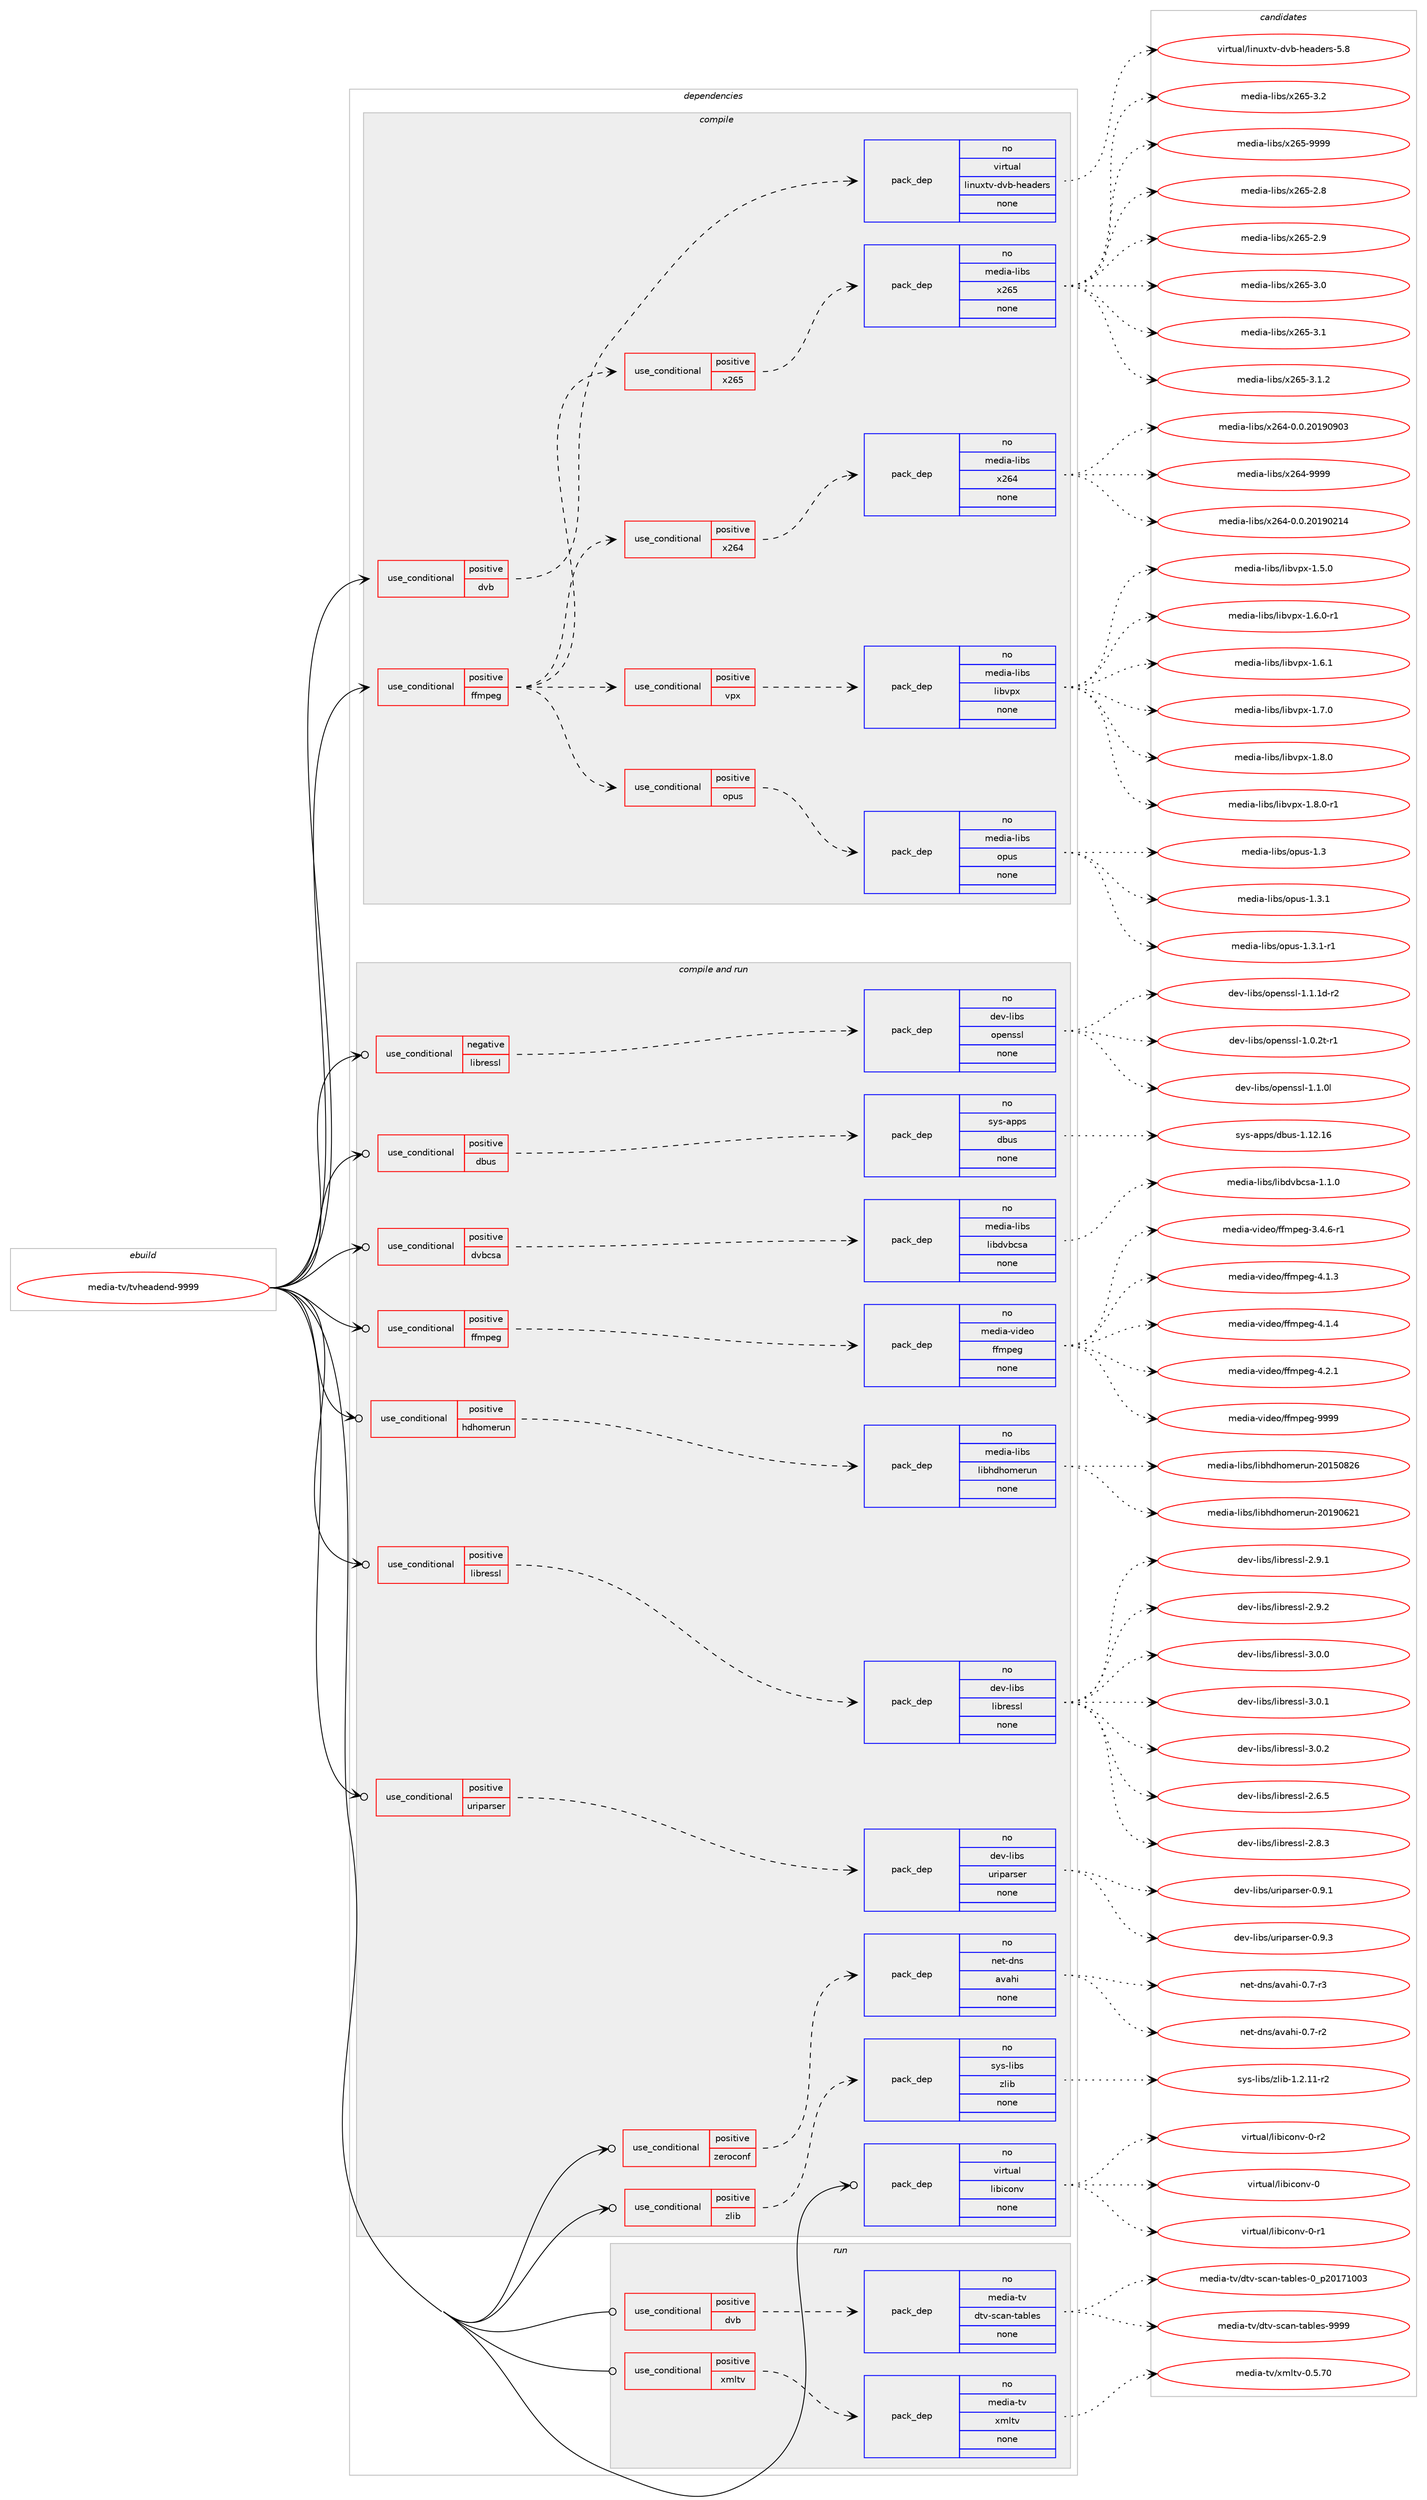 digraph prolog {

# *************
# Graph options
# *************

newrank=true;
concentrate=true;
compound=true;
graph [rankdir=LR,fontname=Helvetica,fontsize=10,ranksep=1.5];#, ranksep=2.5, nodesep=0.2];
edge  [arrowhead=vee];
node  [fontname=Helvetica,fontsize=10];

# **********
# The ebuild
# **********

subgraph cluster_leftcol {
color=gray;
rank=same;
label=<<i>ebuild</i>>;
id [label="media-tv/tvheadend-9999", color=red, width=4, href="../media-tv/tvheadend-9999.svg"];
}

# ****************
# The dependencies
# ****************

subgraph cluster_midcol {
color=gray;
label=<<i>dependencies</i>>;
subgraph cluster_compile {
fillcolor="#eeeeee";
style=filled;
label=<<i>compile</i>>;
subgraph cond195669 {
dependency805538 [label=<<TABLE BORDER="0" CELLBORDER="1" CELLSPACING="0" CELLPADDING="4"><TR><TD ROWSPAN="3" CELLPADDING="10">use_conditional</TD></TR><TR><TD>positive</TD></TR><TR><TD>dvb</TD></TR></TABLE>>, shape=none, color=red];
subgraph pack595801 {
dependency805539 [label=<<TABLE BORDER="0" CELLBORDER="1" CELLSPACING="0" CELLPADDING="4" WIDTH="220"><TR><TD ROWSPAN="6" CELLPADDING="30">pack_dep</TD></TR><TR><TD WIDTH="110">no</TD></TR><TR><TD>virtual</TD></TR><TR><TD>linuxtv-dvb-headers</TD></TR><TR><TD>none</TD></TR><TR><TD></TD></TR></TABLE>>, shape=none, color=blue];
}
dependency805538:e -> dependency805539:w [weight=20,style="dashed",arrowhead="vee"];
}
id:e -> dependency805538:w [weight=20,style="solid",arrowhead="vee"];
subgraph cond195670 {
dependency805540 [label=<<TABLE BORDER="0" CELLBORDER="1" CELLSPACING="0" CELLPADDING="4"><TR><TD ROWSPAN="3" CELLPADDING="10">use_conditional</TD></TR><TR><TD>positive</TD></TR><TR><TD>ffmpeg</TD></TR></TABLE>>, shape=none, color=red];
subgraph cond195671 {
dependency805541 [label=<<TABLE BORDER="0" CELLBORDER="1" CELLSPACING="0" CELLPADDING="4"><TR><TD ROWSPAN="3" CELLPADDING="10">use_conditional</TD></TR><TR><TD>positive</TD></TR><TR><TD>opus</TD></TR></TABLE>>, shape=none, color=red];
subgraph pack595802 {
dependency805542 [label=<<TABLE BORDER="0" CELLBORDER="1" CELLSPACING="0" CELLPADDING="4" WIDTH="220"><TR><TD ROWSPAN="6" CELLPADDING="30">pack_dep</TD></TR><TR><TD WIDTH="110">no</TD></TR><TR><TD>media-libs</TD></TR><TR><TD>opus</TD></TR><TR><TD>none</TD></TR><TR><TD></TD></TR></TABLE>>, shape=none, color=blue];
}
dependency805541:e -> dependency805542:w [weight=20,style="dashed",arrowhead="vee"];
}
dependency805540:e -> dependency805541:w [weight=20,style="dashed",arrowhead="vee"];
subgraph cond195672 {
dependency805543 [label=<<TABLE BORDER="0" CELLBORDER="1" CELLSPACING="0" CELLPADDING="4"><TR><TD ROWSPAN="3" CELLPADDING="10">use_conditional</TD></TR><TR><TD>positive</TD></TR><TR><TD>vpx</TD></TR></TABLE>>, shape=none, color=red];
subgraph pack595803 {
dependency805544 [label=<<TABLE BORDER="0" CELLBORDER="1" CELLSPACING="0" CELLPADDING="4" WIDTH="220"><TR><TD ROWSPAN="6" CELLPADDING="30">pack_dep</TD></TR><TR><TD WIDTH="110">no</TD></TR><TR><TD>media-libs</TD></TR><TR><TD>libvpx</TD></TR><TR><TD>none</TD></TR><TR><TD></TD></TR></TABLE>>, shape=none, color=blue];
}
dependency805543:e -> dependency805544:w [weight=20,style="dashed",arrowhead="vee"];
}
dependency805540:e -> dependency805543:w [weight=20,style="dashed",arrowhead="vee"];
subgraph cond195673 {
dependency805545 [label=<<TABLE BORDER="0" CELLBORDER="1" CELLSPACING="0" CELLPADDING="4"><TR><TD ROWSPAN="3" CELLPADDING="10">use_conditional</TD></TR><TR><TD>positive</TD></TR><TR><TD>x264</TD></TR></TABLE>>, shape=none, color=red];
subgraph pack595804 {
dependency805546 [label=<<TABLE BORDER="0" CELLBORDER="1" CELLSPACING="0" CELLPADDING="4" WIDTH="220"><TR><TD ROWSPAN="6" CELLPADDING="30">pack_dep</TD></TR><TR><TD WIDTH="110">no</TD></TR><TR><TD>media-libs</TD></TR><TR><TD>x264</TD></TR><TR><TD>none</TD></TR><TR><TD></TD></TR></TABLE>>, shape=none, color=blue];
}
dependency805545:e -> dependency805546:w [weight=20,style="dashed",arrowhead="vee"];
}
dependency805540:e -> dependency805545:w [weight=20,style="dashed",arrowhead="vee"];
subgraph cond195674 {
dependency805547 [label=<<TABLE BORDER="0" CELLBORDER="1" CELLSPACING="0" CELLPADDING="4"><TR><TD ROWSPAN="3" CELLPADDING="10">use_conditional</TD></TR><TR><TD>positive</TD></TR><TR><TD>x265</TD></TR></TABLE>>, shape=none, color=red];
subgraph pack595805 {
dependency805548 [label=<<TABLE BORDER="0" CELLBORDER="1" CELLSPACING="0" CELLPADDING="4" WIDTH="220"><TR><TD ROWSPAN="6" CELLPADDING="30">pack_dep</TD></TR><TR><TD WIDTH="110">no</TD></TR><TR><TD>media-libs</TD></TR><TR><TD>x265</TD></TR><TR><TD>none</TD></TR><TR><TD></TD></TR></TABLE>>, shape=none, color=blue];
}
dependency805547:e -> dependency805548:w [weight=20,style="dashed",arrowhead="vee"];
}
dependency805540:e -> dependency805547:w [weight=20,style="dashed",arrowhead="vee"];
}
id:e -> dependency805540:w [weight=20,style="solid",arrowhead="vee"];
}
subgraph cluster_compileandrun {
fillcolor="#eeeeee";
style=filled;
label=<<i>compile and run</i>>;
subgraph cond195675 {
dependency805549 [label=<<TABLE BORDER="0" CELLBORDER="1" CELLSPACING="0" CELLPADDING="4"><TR><TD ROWSPAN="3" CELLPADDING="10">use_conditional</TD></TR><TR><TD>negative</TD></TR><TR><TD>libressl</TD></TR></TABLE>>, shape=none, color=red];
subgraph pack595806 {
dependency805550 [label=<<TABLE BORDER="0" CELLBORDER="1" CELLSPACING="0" CELLPADDING="4" WIDTH="220"><TR><TD ROWSPAN="6" CELLPADDING="30">pack_dep</TD></TR><TR><TD WIDTH="110">no</TD></TR><TR><TD>dev-libs</TD></TR><TR><TD>openssl</TD></TR><TR><TD>none</TD></TR><TR><TD></TD></TR></TABLE>>, shape=none, color=blue];
}
dependency805549:e -> dependency805550:w [weight=20,style="dashed",arrowhead="vee"];
}
id:e -> dependency805549:w [weight=20,style="solid",arrowhead="odotvee"];
subgraph cond195676 {
dependency805551 [label=<<TABLE BORDER="0" CELLBORDER="1" CELLSPACING="0" CELLPADDING="4"><TR><TD ROWSPAN="3" CELLPADDING="10">use_conditional</TD></TR><TR><TD>positive</TD></TR><TR><TD>dbus</TD></TR></TABLE>>, shape=none, color=red];
subgraph pack595807 {
dependency805552 [label=<<TABLE BORDER="0" CELLBORDER="1" CELLSPACING="0" CELLPADDING="4" WIDTH="220"><TR><TD ROWSPAN="6" CELLPADDING="30">pack_dep</TD></TR><TR><TD WIDTH="110">no</TD></TR><TR><TD>sys-apps</TD></TR><TR><TD>dbus</TD></TR><TR><TD>none</TD></TR><TR><TD></TD></TR></TABLE>>, shape=none, color=blue];
}
dependency805551:e -> dependency805552:w [weight=20,style="dashed",arrowhead="vee"];
}
id:e -> dependency805551:w [weight=20,style="solid",arrowhead="odotvee"];
subgraph cond195677 {
dependency805553 [label=<<TABLE BORDER="0" CELLBORDER="1" CELLSPACING="0" CELLPADDING="4"><TR><TD ROWSPAN="3" CELLPADDING="10">use_conditional</TD></TR><TR><TD>positive</TD></TR><TR><TD>dvbcsa</TD></TR></TABLE>>, shape=none, color=red];
subgraph pack595808 {
dependency805554 [label=<<TABLE BORDER="0" CELLBORDER="1" CELLSPACING="0" CELLPADDING="4" WIDTH="220"><TR><TD ROWSPAN="6" CELLPADDING="30">pack_dep</TD></TR><TR><TD WIDTH="110">no</TD></TR><TR><TD>media-libs</TD></TR><TR><TD>libdvbcsa</TD></TR><TR><TD>none</TD></TR><TR><TD></TD></TR></TABLE>>, shape=none, color=blue];
}
dependency805553:e -> dependency805554:w [weight=20,style="dashed",arrowhead="vee"];
}
id:e -> dependency805553:w [weight=20,style="solid",arrowhead="odotvee"];
subgraph cond195678 {
dependency805555 [label=<<TABLE BORDER="0" CELLBORDER="1" CELLSPACING="0" CELLPADDING="4"><TR><TD ROWSPAN="3" CELLPADDING="10">use_conditional</TD></TR><TR><TD>positive</TD></TR><TR><TD>ffmpeg</TD></TR></TABLE>>, shape=none, color=red];
subgraph pack595809 {
dependency805556 [label=<<TABLE BORDER="0" CELLBORDER="1" CELLSPACING="0" CELLPADDING="4" WIDTH="220"><TR><TD ROWSPAN="6" CELLPADDING="30">pack_dep</TD></TR><TR><TD WIDTH="110">no</TD></TR><TR><TD>media-video</TD></TR><TR><TD>ffmpeg</TD></TR><TR><TD>none</TD></TR><TR><TD></TD></TR></TABLE>>, shape=none, color=blue];
}
dependency805555:e -> dependency805556:w [weight=20,style="dashed",arrowhead="vee"];
}
id:e -> dependency805555:w [weight=20,style="solid",arrowhead="odotvee"];
subgraph cond195679 {
dependency805557 [label=<<TABLE BORDER="0" CELLBORDER="1" CELLSPACING="0" CELLPADDING="4"><TR><TD ROWSPAN="3" CELLPADDING="10">use_conditional</TD></TR><TR><TD>positive</TD></TR><TR><TD>hdhomerun</TD></TR></TABLE>>, shape=none, color=red];
subgraph pack595810 {
dependency805558 [label=<<TABLE BORDER="0" CELLBORDER="1" CELLSPACING="0" CELLPADDING="4" WIDTH="220"><TR><TD ROWSPAN="6" CELLPADDING="30">pack_dep</TD></TR><TR><TD WIDTH="110">no</TD></TR><TR><TD>media-libs</TD></TR><TR><TD>libhdhomerun</TD></TR><TR><TD>none</TD></TR><TR><TD></TD></TR></TABLE>>, shape=none, color=blue];
}
dependency805557:e -> dependency805558:w [weight=20,style="dashed",arrowhead="vee"];
}
id:e -> dependency805557:w [weight=20,style="solid",arrowhead="odotvee"];
subgraph cond195680 {
dependency805559 [label=<<TABLE BORDER="0" CELLBORDER="1" CELLSPACING="0" CELLPADDING="4"><TR><TD ROWSPAN="3" CELLPADDING="10">use_conditional</TD></TR><TR><TD>positive</TD></TR><TR><TD>libressl</TD></TR></TABLE>>, shape=none, color=red];
subgraph pack595811 {
dependency805560 [label=<<TABLE BORDER="0" CELLBORDER="1" CELLSPACING="0" CELLPADDING="4" WIDTH="220"><TR><TD ROWSPAN="6" CELLPADDING="30">pack_dep</TD></TR><TR><TD WIDTH="110">no</TD></TR><TR><TD>dev-libs</TD></TR><TR><TD>libressl</TD></TR><TR><TD>none</TD></TR><TR><TD></TD></TR></TABLE>>, shape=none, color=blue];
}
dependency805559:e -> dependency805560:w [weight=20,style="dashed",arrowhead="vee"];
}
id:e -> dependency805559:w [weight=20,style="solid",arrowhead="odotvee"];
subgraph cond195681 {
dependency805561 [label=<<TABLE BORDER="0" CELLBORDER="1" CELLSPACING="0" CELLPADDING="4"><TR><TD ROWSPAN="3" CELLPADDING="10">use_conditional</TD></TR><TR><TD>positive</TD></TR><TR><TD>uriparser</TD></TR></TABLE>>, shape=none, color=red];
subgraph pack595812 {
dependency805562 [label=<<TABLE BORDER="0" CELLBORDER="1" CELLSPACING="0" CELLPADDING="4" WIDTH="220"><TR><TD ROWSPAN="6" CELLPADDING="30">pack_dep</TD></TR><TR><TD WIDTH="110">no</TD></TR><TR><TD>dev-libs</TD></TR><TR><TD>uriparser</TD></TR><TR><TD>none</TD></TR><TR><TD></TD></TR></TABLE>>, shape=none, color=blue];
}
dependency805561:e -> dependency805562:w [weight=20,style="dashed",arrowhead="vee"];
}
id:e -> dependency805561:w [weight=20,style="solid",arrowhead="odotvee"];
subgraph cond195682 {
dependency805563 [label=<<TABLE BORDER="0" CELLBORDER="1" CELLSPACING="0" CELLPADDING="4"><TR><TD ROWSPAN="3" CELLPADDING="10">use_conditional</TD></TR><TR><TD>positive</TD></TR><TR><TD>zeroconf</TD></TR></TABLE>>, shape=none, color=red];
subgraph pack595813 {
dependency805564 [label=<<TABLE BORDER="0" CELLBORDER="1" CELLSPACING="0" CELLPADDING="4" WIDTH="220"><TR><TD ROWSPAN="6" CELLPADDING="30">pack_dep</TD></TR><TR><TD WIDTH="110">no</TD></TR><TR><TD>net-dns</TD></TR><TR><TD>avahi</TD></TR><TR><TD>none</TD></TR><TR><TD></TD></TR></TABLE>>, shape=none, color=blue];
}
dependency805563:e -> dependency805564:w [weight=20,style="dashed",arrowhead="vee"];
}
id:e -> dependency805563:w [weight=20,style="solid",arrowhead="odotvee"];
subgraph cond195683 {
dependency805565 [label=<<TABLE BORDER="0" CELLBORDER="1" CELLSPACING="0" CELLPADDING="4"><TR><TD ROWSPAN="3" CELLPADDING="10">use_conditional</TD></TR><TR><TD>positive</TD></TR><TR><TD>zlib</TD></TR></TABLE>>, shape=none, color=red];
subgraph pack595814 {
dependency805566 [label=<<TABLE BORDER="0" CELLBORDER="1" CELLSPACING="0" CELLPADDING="4" WIDTH="220"><TR><TD ROWSPAN="6" CELLPADDING="30">pack_dep</TD></TR><TR><TD WIDTH="110">no</TD></TR><TR><TD>sys-libs</TD></TR><TR><TD>zlib</TD></TR><TR><TD>none</TD></TR><TR><TD></TD></TR></TABLE>>, shape=none, color=blue];
}
dependency805565:e -> dependency805566:w [weight=20,style="dashed",arrowhead="vee"];
}
id:e -> dependency805565:w [weight=20,style="solid",arrowhead="odotvee"];
subgraph pack595815 {
dependency805567 [label=<<TABLE BORDER="0" CELLBORDER="1" CELLSPACING="0" CELLPADDING="4" WIDTH="220"><TR><TD ROWSPAN="6" CELLPADDING="30">pack_dep</TD></TR><TR><TD WIDTH="110">no</TD></TR><TR><TD>virtual</TD></TR><TR><TD>libiconv</TD></TR><TR><TD>none</TD></TR><TR><TD></TD></TR></TABLE>>, shape=none, color=blue];
}
id:e -> dependency805567:w [weight=20,style="solid",arrowhead="odotvee"];
}
subgraph cluster_run {
fillcolor="#eeeeee";
style=filled;
label=<<i>run</i>>;
subgraph cond195684 {
dependency805568 [label=<<TABLE BORDER="0" CELLBORDER="1" CELLSPACING="0" CELLPADDING="4"><TR><TD ROWSPAN="3" CELLPADDING="10">use_conditional</TD></TR><TR><TD>positive</TD></TR><TR><TD>dvb</TD></TR></TABLE>>, shape=none, color=red];
subgraph pack595816 {
dependency805569 [label=<<TABLE BORDER="0" CELLBORDER="1" CELLSPACING="0" CELLPADDING="4" WIDTH="220"><TR><TD ROWSPAN="6" CELLPADDING="30">pack_dep</TD></TR><TR><TD WIDTH="110">no</TD></TR><TR><TD>media-tv</TD></TR><TR><TD>dtv-scan-tables</TD></TR><TR><TD>none</TD></TR><TR><TD></TD></TR></TABLE>>, shape=none, color=blue];
}
dependency805568:e -> dependency805569:w [weight=20,style="dashed",arrowhead="vee"];
}
id:e -> dependency805568:w [weight=20,style="solid",arrowhead="odot"];
subgraph cond195685 {
dependency805570 [label=<<TABLE BORDER="0" CELLBORDER="1" CELLSPACING="0" CELLPADDING="4"><TR><TD ROWSPAN="3" CELLPADDING="10">use_conditional</TD></TR><TR><TD>positive</TD></TR><TR><TD>xmltv</TD></TR></TABLE>>, shape=none, color=red];
subgraph pack595817 {
dependency805571 [label=<<TABLE BORDER="0" CELLBORDER="1" CELLSPACING="0" CELLPADDING="4" WIDTH="220"><TR><TD ROWSPAN="6" CELLPADDING="30">pack_dep</TD></TR><TR><TD WIDTH="110">no</TD></TR><TR><TD>media-tv</TD></TR><TR><TD>xmltv</TD></TR><TR><TD>none</TD></TR><TR><TD></TD></TR></TABLE>>, shape=none, color=blue];
}
dependency805570:e -> dependency805571:w [weight=20,style="dashed",arrowhead="vee"];
}
id:e -> dependency805570:w [weight=20,style="solid",arrowhead="odot"];
}
}

# **************
# The candidates
# **************

subgraph cluster_choices {
rank=same;
color=gray;
label=<<i>candidates</i>>;

subgraph choice595801 {
color=black;
nodesep=1;
choice11810511411611797108471081051101171201161184510011898451041019710010111411545534656 [label="virtual/linuxtv-dvb-headers-5.8", color=red, width=4,href="../virtual/linuxtv-dvb-headers-5.8.svg"];
dependency805539:e -> choice11810511411611797108471081051101171201161184510011898451041019710010111411545534656:w [style=dotted,weight="100"];
}
subgraph choice595802 {
color=black;
nodesep=1;
choice1091011001059745108105981154711111211711545494651 [label="media-libs/opus-1.3", color=red, width=4,href="../media-libs/opus-1.3.svg"];
choice10910110010597451081059811547111112117115454946514649 [label="media-libs/opus-1.3.1", color=red, width=4,href="../media-libs/opus-1.3.1.svg"];
choice109101100105974510810598115471111121171154549465146494511449 [label="media-libs/opus-1.3.1-r1", color=red, width=4,href="../media-libs/opus-1.3.1-r1.svg"];
dependency805542:e -> choice1091011001059745108105981154711111211711545494651:w [style=dotted,weight="100"];
dependency805542:e -> choice10910110010597451081059811547111112117115454946514649:w [style=dotted,weight="100"];
dependency805542:e -> choice109101100105974510810598115471111121171154549465146494511449:w [style=dotted,weight="100"];
}
subgraph choice595803 {
color=black;
nodesep=1;
choice1091011001059745108105981154710810598118112120454946534648 [label="media-libs/libvpx-1.5.0", color=red, width=4,href="../media-libs/libvpx-1.5.0.svg"];
choice10910110010597451081059811547108105981181121204549465446484511449 [label="media-libs/libvpx-1.6.0-r1", color=red, width=4,href="../media-libs/libvpx-1.6.0-r1.svg"];
choice1091011001059745108105981154710810598118112120454946544649 [label="media-libs/libvpx-1.6.1", color=red, width=4,href="../media-libs/libvpx-1.6.1.svg"];
choice1091011001059745108105981154710810598118112120454946554648 [label="media-libs/libvpx-1.7.0", color=red, width=4,href="../media-libs/libvpx-1.7.0.svg"];
choice1091011001059745108105981154710810598118112120454946564648 [label="media-libs/libvpx-1.8.0", color=red, width=4,href="../media-libs/libvpx-1.8.0.svg"];
choice10910110010597451081059811547108105981181121204549465646484511449 [label="media-libs/libvpx-1.8.0-r1", color=red, width=4,href="../media-libs/libvpx-1.8.0-r1.svg"];
dependency805544:e -> choice1091011001059745108105981154710810598118112120454946534648:w [style=dotted,weight="100"];
dependency805544:e -> choice10910110010597451081059811547108105981181121204549465446484511449:w [style=dotted,weight="100"];
dependency805544:e -> choice1091011001059745108105981154710810598118112120454946544649:w [style=dotted,weight="100"];
dependency805544:e -> choice1091011001059745108105981154710810598118112120454946554648:w [style=dotted,weight="100"];
dependency805544:e -> choice1091011001059745108105981154710810598118112120454946564648:w [style=dotted,weight="100"];
dependency805544:e -> choice10910110010597451081059811547108105981181121204549465646484511449:w [style=dotted,weight="100"];
}
subgraph choice595804 {
color=black;
nodesep=1;
choice1091011001059745108105981154712050545245484648465048495748504952 [label="media-libs/x264-0.0.20190214", color=red, width=4,href="../media-libs/x264-0.0.20190214.svg"];
choice1091011001059745108105981154712050545245484648465048495748574851 [label="media-libs/x264-0.0.20190903", color=red, width=4,href="../media-libs/x264-0.0.20190903.svg"];
choice109101100105974510810598115471205054524557575757 [label="media-libs/x264-9999", color=red, width=4,href="../media-libs/x264-9999.svg"];
dependency805546:e -> choice1091011001059745108105981154712050545245484648465048495748504952:w [style=dotted,weight="100"];
dependency805546:e -> choice1091011001059745108105981154712050545245484648465048495748574851:w [style=dotted,weight="100"];
dependency805546:e -> choice109101100105974510810598115471205054524557575757:w [style=dotted,weight="100"];
}
subgraph choice595805 {
color=black;
nodesep=1;
choice1091011001059745108105981154712050545345504656 [label="media-libs/x265-2.8", color=red, width=4,href="../media-libs/x265-2.8.svg"];
choice1091011001059745108105981154712050545345504657 [label="media-libs/x265-2.9", color=red, width=4,href="../media-libs/x265-2.9.svg"];
choice1091011001059745108105981154712050545345514648 [label="media-libs/x265-3.0", color=red, width=4,href="../media-libs/x265-3.0.svg"];
choice1091011001059745108105981154712050545345514649 [label="media-libs/x265-3.1", color=red, width=4,href="../media-libs/x265-3.1.svg"];
choice10910110010597451081059811547120505453455146494650 [label="media-libs/x265-3.1.2", color=red, width=4,href="../media-libs/x265-3.1.2.svg"];
choice1091011001059745108105981154712050545345514650 [label="media-libs/x265-3.2", color=red, width=4,href="../media-libs/x265-3.2.svg"];
choice109101100105974510810598115471205054534557575757 [label="media-libs/x265-9999", color=red, width=4,href="../media-libs/x265-9999.svg"];
dependency805548:e -> choice1091011001059745108105981154712050545345504656:w [style=dotted,weight="100"];
dependency805548:e -> choice1091011001059745108105981154712050545345504657:w [style=dotted,weight="100"];
dependency805548:e -> choice1091011001059745108105981154712050545345514648:w [style=dotted,weight="100"];
dependency805548:e -> choice1091011001059745108105981154712050545345514649:w [style=dotted,weight="100"];
dependency805548:e -> choice10910110010597451081059811547120505453455146494650:w [style=dotted,weight="100"];
dependency805548:e -> choice1091011001059745108105981154712050545345514650:w [style=dotted,weight="100"];
dependency805548:e -> choice109101100105974510810598115471205054534557575757:w [style=dotted,weight="100"];
}
subgraph choice595806 {
color=black;
nodesep=1;
choice1001011184510810598115471111121011101151151084549464846501164511449 [label="dev-libs/openssl-1.0.2t-r1", color=red, width=4,href="../dev-libs/openssl-1.0.2t-r1.svg"];
choice100101118451081059811547111112101110115115108454946494648108 [label="dev-libs/openssl-1.1.0l", color=red, width=4,href="../dev-libs/openssl-1.1.0l.svg"];
choice1001011184510810598115471111121011101151151084549464946491004511450 [label="dev-libs/openssl-1.1.1d-r2", color=red, width=4,href="../dev-libs/openssl-1.1.1d-r2.svg"];
dependency805550:e -> choice1001011184510810598115471111121011101151151084549464846501164511449:w [style=dotted,weight="100"];
dependency805550:e -> choice100101118451081059811547111112101110115115108454946494648108:w [style=dotted,weight="100"];
dependency805550:e -> choice1001011184510810598115471111121011101151151084549464946491004511450:w [style=dotted,weight="100"];
}
subgraph choice595807 {
color=black;
nodesep=1;
choice115121115459711211211547100981171154549464950464954 [label="sys-apps/dbus-1.12.16", color=red, width=4,href="../sys-apps/dbus-1.12.16.svg"];
dependency805552:e -> choice115121115459711211211547100981171154549464950464954:w [style=dotted,weight="100"];
}
subgraph choice595808 {
color=black;
nodesep=1;
choice1091011001059745108105981154710810598100118989911597454946494648 [label="media-libs/libdvbcsa-1.1.0", color=red, width=4,href="../media-libs/libdvbcsa-1.1.0.svg"];
dependency805554:e -> choice1091011001059745108105981154710810598100118989911597454946494648:w [style=dotted,weight="100"];
}
subgraph choice595809 {
color=black;
nodesep=1;
choice1091011001059745118105100101111471021021091121011034551465246544511449 [label="media-video/ffmpeg-3.4.6-r1", color=red, width=4,href="../media-video/ffmpeg-3.4.6-r1.svg"];
choice109101100105974511810510010111147102102109112101103455246494651 [label="media-video/ffmpeg-4.1.3", color=red, width=4,href="../media-video/ffmpeg-4.1.3.svg"];
choice109101100105974511810510010111147102102109112101103455246494652 [label="media-video/ffmpeg-4.1.4", color=red, width=4,href="../media-video/ffmpeg-4.1.4.svg"];
choice109101100105974511810510010111147102102109112101103455246504649 [label="media-video/ffmpeg-4.2.1", color=red, width=4,href="../media-video/ffmpeg-4.2.1.svg"];
choice1091011001059745118105100101111471021021091121011034557575757 [label="media-video/ffmpeg-9999", color=red, width=4,href="../media-video/ffmpeg-9999.svg"];
dependency805556:e -> choice1091011001059745118105100101111471021021091121011034551465246544511449:w [style=dotted,weight="100"];
dependency805556:e -> choice109101100105974511810510010111147102102109112101103455246494651:w [style=dotted,weight="100"];
dependency805556:e -> choice109101100105974511810510010111147102102109112101103455246494652:w [style=dotted,weight="100"];
dependency805556:e -> choice109101100105974511810510010111147102102109112101103455246504649:w [style=dotted,weight="100"];
dependency805556:e -> choice1091011001059745118105100101111471021021091121011034557575757:w [style=dotted,weight="100"];
}
subgraph choice595810 {
color=black;
nodesep=1;
choice1091011001059745108105981154710810598104100104111109101114117110455048495348565054 [label="media-libs/libhdhomerun-20150826", color=red, width=4,href="../media-libs/libhdhomerun-20150826.svg"];
choice1091011001059745108105981154710810598104100104111109101114117110455048495748545049 [label="media-libs/libhdhomerun-20190621", color=red, width=4,href="../media-libs/libhdhomerun-20190621.svg"];
dependency805558:e -> choice1091011001059745108105981154710810598104100104111109101114117110455048495348565054:w [style=dotted,weight="100"];
dependency805558:e -> choice1091011001059745108105981154710810598104100104111109101114117110455048495748545049:w [style=dotted,weight="100"];
}
subgraph choice595811 {
color=black;
nodesep=1;
choice10010111845108105981154710810598114101115115108455046544653 [label="dev-libs/libressl-2.6.5", color=red, width=4,href="../dev-libs/libressl-2.6.5.svg"];
choice10010111845108105981154710810598114101115115108455046564651 [label="dev-libs/libressl-2.8.3", color=red, width=4,href="../dev-libs/libressl-2.8.3.svg"];
choice10010111845108105981154710810598114101115115108455046574649 [label="dev-libs/libressl-2.9.1", color=red, width=4,href="../dev-libs/libressl-2.9.1.svg"];
choice10010111845108105981154710810598114101115115108455046574650 [label="dev-libs/libressl-2.9.2", color=red, width=4,href="../dev-libs/libressl-2.9.2.svg"];
choice10010111845108105981154710810598114101115115108455146484648 [label="dev-libs/libressl-3.0.0", color=red, width=4,href="../dev-libs/libressl-3.0.0.svg"];
choice10010111845108105981154710810598114101115115108455146484649 [label="dev-libs/libressl-3.0.1", color=red, width=4,href="../dev-libs/libressl-3.0.1.svg"];
choice10010111845108105981154710810598114101115115108455146484650 [label="dev-libs/libressl-3.0.2", color=red, width=4,href="../dev-libs/libressl-3.0.2.svg"];
dependency805560:e -> choice10010111845108105981154710810598114101115115108455046544653:w [style=dotted,weight="100"];
dependency805560:e -> choice10010111845108105981154710810598114101115115108455046564651:w [style=dotted,weight="100"];
dependency805560:e -> choice10010111845108105981154710810598114101115115108455046574649:w [style=dotted,weight="100"];
dependency805560:e -> choice10010111845108105981154710810598114101115115108455046574650:w [style=dotted,weight="100"];
dependency805560:e -> choice10010111845108105981154710810598114101115115108455146484648:w [style=dotted,weight="100"];
dependency805560:e -> choice10010111845108105981154710810598114101115115108455146484649:w [style=dotted,weight="100"];
dependency805560:e -> choice10010111845108105981154710810598114101115115108455146484650:w [style=dotted,weight="100"];
}
subgraph choice595812 {
color=black;
nodesep=1;
choice10010111845108105981154711711410511297114115101114454846574649 [label="dev-libs/uriparser-0.9.1", color=red, width=4,href="../dev-libs/uriparser-0.9.1.svg"];
choice10010111845108105981154711711410511297114115101114454846574651 [label="dev-libs/uriparser-0.9.3", color=red, width=4,href="../dev-libs/uriparser-0.9.3.svg"];
dependency805562:e -> choice10010111845108105981154711711410511297114115101114454846574649:w [style=dotted,weight="100"];
dependency805562:e -> choice10010111845108105981154711711410511297114115101114454846574651:w [style=dotted,weight="100"];
}
subgraph choice595813 {
color=black;
nodesep=1;
choice11010111645100110115479711897104105454846554511450 [label="net-dns/avahi-0.7-r2", color=red, width=4,href="../net-dns/avahi-0.7-r2.svg"];
choice11010111645100110115479711897104105454846554511451 [label="net-dns/avahi-0.7-r3", color=red, width=4,href="../net-dns/avahi-0.7-r3.svg"];
dependency805564:e -> choice11010111645100110115479711897104105454846554511450:w [style=dotted,weight="100"];
dependency805564:e -> choice11010111645100110115479711897104105454846554511451:w [style=dotted,weight="100"];
}
subgraph choice595814 {
color=black;
nodesep=1;
choice11512111545108105981154712210810598454946504649494511450 [label="sys-libs/zlib-1.2.11-r2", color=red, width=4,href="../sys-libs/zlib-1.2.11-r2.svg"];
dependency805566:e -> choice11512111545108105981154712210810598454946504649494511450:w [style=dotted,weight="100"];
}
subgraph choice595815 {
color=black;
nodesep=1;
choice118105114116117971084710810598105991111101184548 [label="virtual/libiconv-0", color=red, width=4,href="../virtual/libiconv-0.svg"];
choice1181051141161179710847108105981059911111011845484511449 [label="virtual/libiconv-0-r1", color=red, width=4,href="../virtual/libiconv-0-r1.svg"];
choice1181051141161179710847108105981059911111011845484511450 [label="virtual/libiconv-0-r2", color=red, width=4,href="../virtual/libiconv-0-r2.svg"];
dependency805567:e -> choice118105114116117971084710810598105991111101184548:w [style=dotted,weight="100"];
dependency805567:e -> choice1181051141161179710847108105981059911111011845484511449:w [style=dotted,weight="100"];
dependency805567:e -> choice1181051141161179710847108105981059911111011845484511450:w [style=dotted,weight="100"];
}
subgraph choice595816 {
color=black;
nodesep=1;
choice1091011001059745116118471001161184511599971104511697981081011154548951125048495549484851 [label="media-tv/dtv-scan-tables-0_p20171003", color=red, width=4,href="../media-tv/dtv-scan-tables-0_p20171003.svg"];
choice1091011001059745116118471001161184511599971104511697981081011154557575757 [label="media-tv/dtv-scan-tables-9999", color=red, width=4,href="../media-tv/dtv-scan-tables-9999.svg"];
dependency805569:e -> choice1091011001059745116118471001161184511599971104511697981081011154548951125048495549484851:w [style=dotted,weight="100"];
dependency805569:e -> choice1091011001059745116118471001161184511599971104511697981081011154557575757:w [style=dotted,weight="100"];
}
subgraph choice595817 {
color=black;
nodesep=1;
choice10910110010597451161184712010910811611845484653465548 [label="media-tv/xmltv-0.5.70", color=red, width=4,href="../media-tv/xmltv-0.5.70.svg"];
dependency805571:e -> choice10910110010597451161184712010910811611845484653465548:w [style=dotted,weight="100"];
}
}

}
